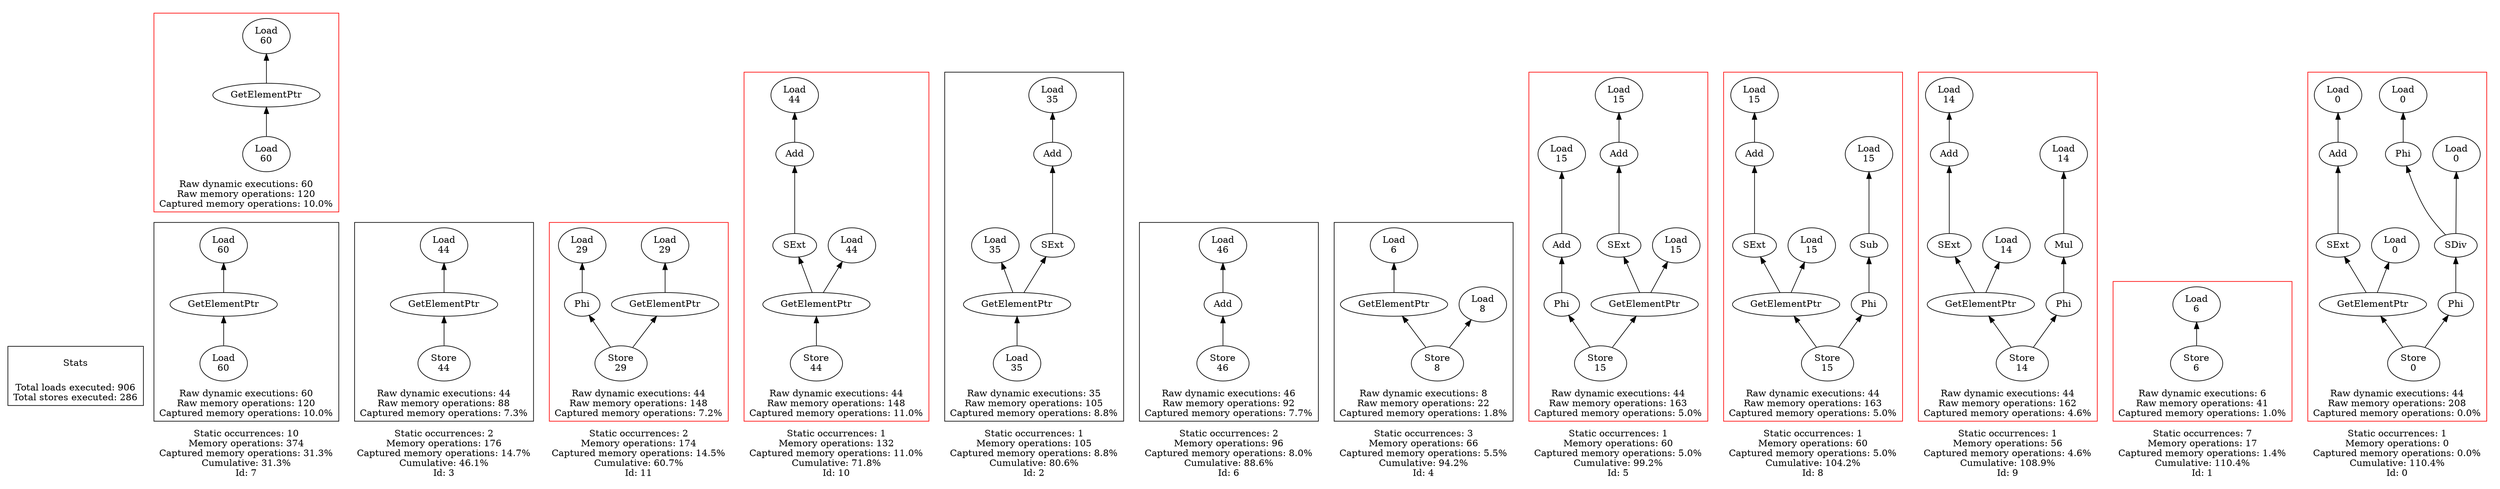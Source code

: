 strict digraph {
rankdir=BT
subgraph {
Stats [shape=plaintext]
cluster=true
label="Total loads executed: 906\nTotal stores executed: 286"
}
subgraph {
subgraph {
{
rank=max
"7_3" [shape=point style=invis]
}
"7_3_256" [label="GetElementPtr"]
"7_3_255" [label="Load\n60"]
"7_3_256" -> "7_3_255"
{
rank=min
"7_3_257" [label="Load\n60"]
}
"7_3_257" -> "7_3_256"
cluster=true
label="Raw dynamic executions: 60\nRaw memory operations: 120\nCaptured memory operations: 10.0%"
}
subgraph {
{
rank=max
"7_4" [shape=point style=invis]
}
"7_3" -> "7_4_259" [style=invis]
"7_4_258" [label="GetElementPtr"]
"7_4_255" [label="Load\n60"]
"7_4_258" -> "7_4_255"
{
rank=min
"7_4_259" [label="Load\n60"]
}
"7_4_259" -> "7_4_258"
cluster=true
label="Raw dynamic executions: 60\nRaw memory operations: 120\nCaptured memory operations: 10.0%"
color=red
}
cluster=true
penwidth=0
label="Static occurrences: 10\nMemory operations: 374\nCaptured memory operations: 31.3%\nCumulative: 31.3%\nId: 7"
}
subgraph {
subgraph {
{
rank=max
"3_0" [shape=point style=invis]
}
"3_0_281" [label="GetElementPtr"]
"3_0_280" [label="Load\n44"]
"3_0_281" -> "3_0_280"
{
rank=min
"3_0_282" [label="Store\n44"]
}
"3_0_282" -> "3_0_281"
cluster=true
label="Raw dynamic executions: 44\nRaw memory operations: 88\nCaptured memory operations: 7.3%"
}
cluster=true
penwidth=0
label="Static occurrences: 2\nMemory operations: 176\nCaptured memory operations: 14.7%\nCumulative: 46.1%\nId: 3"
}
subgraph {
subgraph {
{
rank=max
"11_0" [shape=point style=invis]
}
{
rank=min
"11_0_282" [label="Store\n29"]
}
"11_0_277" [label="Phi"]
"11_0_282" -> "11_0_277"
"11_0_257" [label="Load\n29"]
"11_0_277" -> "11_0_257"
"11_0_281" [label="GetElementPtr"]
"11_0_282" -> "11_0_281"
"11_0_280" [label="Load\n29"]
"11_0_281" -> "11_0_280"
cluster=true
label="Raw dynamic executions: 44\nRaw memory operations: 148\nCaptured memory operations: 7.2%"
color=red
}
cluster=true
penwidth=0
label="Static occurrences: 2\nMemory operations: 174\nCaptured memory operations: 14.5%\nCumulative: 60.7%\nId: 11"
}
subgraph {
subgraph {
{
rank=max
"10_0" [shape=point style=invis]
}
"10_0_306" [label="Add"]
"10_0_305" [label="Load\n44"]
"10_0_306" -> "10_0_305"
"10_0_307" [label="SExt"]
"10_0_307" -> "10_0_306"
{
rank=min
"10_0_309" [label="Store\n44"]
}
"10_0_308" [label="GetElementPtr"]
"10_0_309" -> "10_0_308"
"10_0_255" [label="Load\n44"]
"10_0_308" -> "10_0_255"
"10_0_308" -> "10_0_307"
cluster=true
label="Raw dynamic executions: 44\nRaw memory operations: 148\nCaptured memory operations: 11.0%"
color=red
}
cluster=true
penwidth=0
label="Static occurrences: 1\nMemory operations: 132\nCaptured memory operations: 11.0%\nCumulative: 71.8%\nId: 10"
}
subgraph {
subgraph {
{
rank=max
"2_0" [shape=point style=invis]
}
"2_0_189" [label="GetElementPtr"]
"2_0_184" [label="Load\n35"]
"2_0_189" -> "2_0_184"
{
rank=min
"2_0_190" [label="Load\n35"]
}
"2_0_190" -> "2_0_189"
"2_0_187" [label="Add"]
"2_0_185" [label="Load\n35"]
"2_0_187" -> "2_0_185"
"2_0_188" [label="SExt"]
"2_0_188" -> "2_0_187"
"2_0_189" -> "2_0_188"
cluster=true
label="Raw dynamic executions: 35\nRaw memory operations: 105\nCaptured memory operations: 8.8%"
}
cluster=true
penwidth=0
label="Static occurrences: 1\nMemory operations: 105\nCaptured memory operations: 8.8%\nCumulative: 80.6%\nId: 2"
}
subgraph {
subgraph {
{
rank=max
"6_0" [shape=point style=invis]
}
{
rank=min
"6_0_177" [label="Store\n46"]
}
"6_0_176" [label="Add"]
"6_0_177" -> "6_0_176"
"6_0_175" [label="Load\n46"]
"6_0_176" -> "6_0_175"
cluster=true
label="Raw dynamic executions: 46\nRaw memory operations: 92\nCaptured memory operations: 7.7%"
}
cluster=true
penwidth=0
label="Static occurrences: 2\nMemory operations: 96\nCaptured memory operations: 8.0%\nCumulative: 88.6%\nId: 6"
}
subgraph {
subgraph {
{
rank=max
"4_0" [shape=point style=invis]
}
"4_0_210" [label="GetElementPtr"]
"4_0_201" [label="Load\n6"]
"4_0_210" -> "4_0_201"
{
rank=min
"4_0_211" [label="Store\n8"]
}
"4_0_211" -> "4_0_210"
"4_0_209" [label="Load\n8"]
"4_0_211" -> "4_0_209"
cluster=true
label="Raw dynamic executions: 8\nRaw memory operations: 22\nCaptured memory operations: 1.8%"
}
cluster=true
penwidth=0
label="Static occurrences: 3\nMemory operations: 66\nCaptured memory operations: 5.5%\nCumulative: 94.2%\nId: 4"
}
subgraph {
subgraph {
{
rank=max
"5_0" [shape=point style=invis]
}
"5_0_306" [label="Add"]
"5_0_305" [label="Load\n15"]
"5_0_306" -> "5_0_305"
"5_0_304" [label="Phi"]
"5_0_290" [label="Add"]
"5_0_304" -> "5_0_290"
"5_0_289" [label="Load\n15"]
"5_0_290" -> "5_0_289"
"5_0_307" [label="SExt"]
"5_0_307" -> "5_0_306"
{
rank=min
"5_0_309" [label="Store\n15"]
}
"5_0_308" [label="GetElementPtr"]
"5_0_309" -> "5_0_308"
"5_0_255" [label="Load\n15"]
"5_0_308" -> "5_0_255"
"5_0_309" -> "5_0_304"
"5_0_308" -> "5_0_307"
cluster=true
label="Raw dynamic executions: 44\nRaw memory operations: 163\nCaptured memory operations: 5.0%"
color=red
}
cluster=true
penwidth=0
label="Static occurrences: 1\nMemory operations: 60\nCaptured memory operations: 5.0%\nCumulative: 99.2%\nId: 5"
}
subgraph {
subgraph {
{
rank=max
"8_0" [shape=point style=invis]
}
"8_0_306" [label="Add"]
"8_0_305" [label="Load\n15"]
"8_0_306" -> "8_0_305"
"8_0_294" [label="Sub"]
"8_0_293" [label="Load\n15"]
"8_0_294" -> "8_0_293"
"8_0_307" [label="SExt"]
"8_0_307" -> "8_0_306"
{
rank=min
"8_0_309" [label="Store\n15"]
}
"8_0_308" [label="GetElementPtr"]
"8_0_309" -> "8_0_308"
"8_0_255" [label="Load\n15"]
"8_0_308" -> "8_0_255"
"8_0_304" [label="Phi"]
"8_0_309" -> "8_0_304"
"8_0_304" -> "8_0_294"
"8_0_308" -> "8_0_307"
cluster=true
label="Raw dynamic executions: 44\nRaw memory operations: 163\nCaptured memory operations: 5.0%"
color=red
}
cluster=true
penwidth=0
label="Static occurrences: 1\nMemory operations: 60\nCaptured memory operations: 5.0%\nCumulative: 104.2%\nId: 8"
}
subgraph {
subgraph {
{
rank=max
"9_0" [shape=point style=invis]
}
"9_0_306" [label="Add"]
"9_0_305" [label="Load\n14"]
"9_0_306" -> "9_0_305"
"9_0_307" [label="SExt"]
"9_0_307" -> "9_0_306"
{
rank=min
"9_0_309" [label="Store\n14"]
}
"9_0_308" [label="GetElementPtr"]
"9_0_309" -> "9_0_308"
"9_0_255" [label="Load\n14"]
"9_0_308" -> "9_0_255"
"9_0_304" [label="Phi"]
"9_0_309" -> "9_0_304"
"9_0_308" -> "9_0_307"
"9_0_298" [label="Mul"]
"9_0_304" -> "9_0_298"
"9_0_297" [label="Load\n14"]
"9_0_298" -> "9_0_297"
cluster=true
label="Raw dynamic executions: 44\nRaw memory operations: 162\nCaptured memory operations: 4.6%"
color=red
}
cluster=true
penwidth=0
label="Static occurrences: 1\nMemory operations: 56\nCaptured memory operations: 4.6%\nCumulative: 108.9%\nId: 9"
}
subgraph {
subgraph {
{
rank=max
"1_4" [shape=point style=invis]
}
{
rank=min
"1_4_199" [label="Store\n6"]
}
"1_4_190" [label="Load\n6"]
"1_4_199" -> "1_4_190"
cluster=true
label="Raw dynamic executions: 6\nRaw memory operations: 41\nCaptured memory operations: 1.0%"
color=red
}
cluster=true
penwidth=0
label="Static occurrences: 7\nMemory operations: 17\nCaptured memory operations: 1.4%\nCumulative: 110.4%\nId: 1"
}
subgraph {
subgraph {
{
rank=max
"0_0" [shape=point style=invis]
}
"0_0_306" [label="Add"]
"0_0_305" [label="Load\n0"]
"0_0_306" -> "0_0_305"
"0_0_302" [label="SDiv"]
"0_0_277" [label="Phi"]
"0_0_302" -> "0_0_277"
"0_0_307" [label="SExt"]
"0_0_307" -> "0_0_306"
{
rank=min
"0_0_309" [label="Store\n0"]
}
"0_0_308" [label="GetElementPtr"]
"0_0_309" -> "0_0_308"
"0_0_304" [label="Phi"]
"0_0_304" -> "0_0_302"
"0_0_257" [label="Load\n0"]
"0_0_277" -> "0_0_257"
"0_0_255" [label="Load\n0"]
"0_0_308" -> "0_0_255"
"0_0_309" -> "0_0_304"
"0_0_308" -> "0_0_307"
"0_0_301" [label="Load\n0"]
"0_0_302" -> "0_0_301"
cluster=true
label="Raw dynamic executions: 44\nRaw memory operations: 208\nCaptured memory operations: 0.0%"
color=red
}
cluster=true
penwidth=0
label="Static occurrences: 1\nMemory operations: 0\nCaptured memory operations: 0.0%\nCumulative: 110.4%\nId: 0"
}
}
